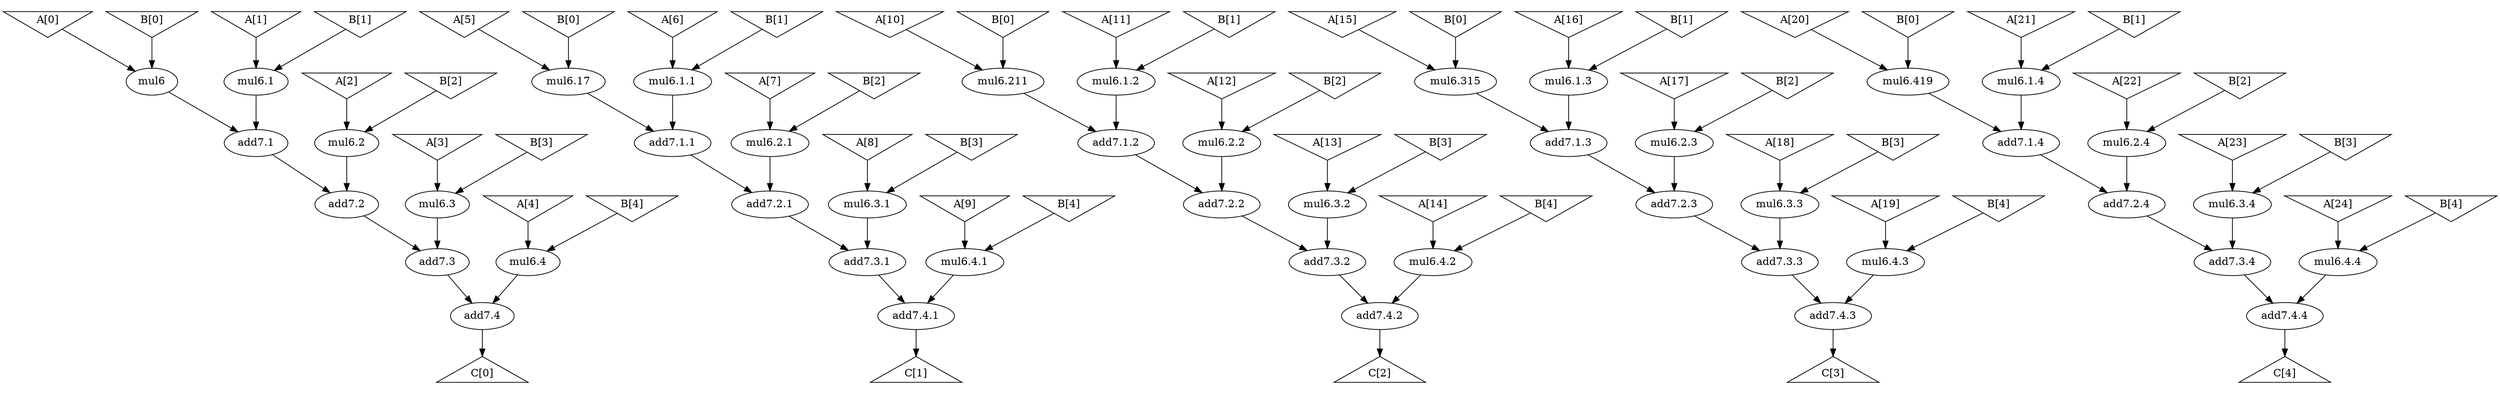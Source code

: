 digraph G {
0[label="A[0]";shape=invtriangle];
1[label="B[0]";shape=invtriangle];
2[label="mul6";shape=ellipse];
3[label="A[1]";shape=invtriangle];
4[label="B[1]";shape=invtriangle];
5[label="mul6.1";shape=ellipse];
6[label="add7.1";shape=ellipse];
7[label="A[2]";shape=invtriangle];
8[label="B[2]";shape=invtriangle];
9[label="mul6.2";shape=ellipse];
10[label="add7.2";shape=ellipse];
11[label="A[3]";shape=invtriangle];
12[label="B[3]";shape=invtriangle];
13[label="mul6.3";shape=ellipse];
14[label="add7.3";shape=ellipse];
15[label="A[4]";shape=invtriangle];
16[label="B[4]";shape=invtriangle];
17[label="mul6.4";shape=ellipse];
18[label="add7.4";shape=ellipse];
19[label="C[0]";shape=triangle];
20[label="A[5]";shape=invtriangle];
21[label="B[0]";shape=invtriangle];
22[label="mul6.17";shape=ellipse];
23[label="A[6]";shape=invtriangle];
24[label="B[1]";shape=invtriangle];
25[label="mul6.1.1";shape=ellipse];
26[label="add7.1.1";shape=ellipse];
27[label="A[7]";shape=invtriangle];
28[label="B[2]";shape=invtriangle];
29[label="mul6.2.1";shape=ellipse];
30[label="add7.2.1";shape=ellipse];
31[label="A[8]";shape=invtriangle];
32[label="B[3]";shape=invtriangle];
33[label="mul6.3.1";shape=ellipse];
34[label="add7.3.1";shape=ellipse];
35[label="A[9]";shape=invtriangle];
36[label="B[4]";shape=invtriangle];
37[label="mul6.4.1";shape=ellipse];
38[label="add7.4.1";shape=ellipse];
39[label="C[1]";shape=triangle];
40[label="A[10]";shape=invtriangle];
41[label="B[0]";shape=invtriangle];
42[label="mul6.211";shape=ellipse];
43[label="A[11]";shape=invtriangle];
44[label="B[1]";shape=invtriangle];
45[label="mul6.1.2";shape=ellipse];
46[label="add7.1.2";shape=ellipse];
47[label="A[12]";shape=invtriangle];
48[label="B[2]";shape=invtriangle];
49[label="mul6.2.2";shape=ellipse];
50[label="add7.2.2";shape=ellipse];
51[label="A[13]";shape=invtriangle];
52[label="B[3]";shape=invtriangle];
53[label="mul6.3.2";shape=ellipse];
54[label="add7.3.2";shape=ellipse];
55[label="A[14]";shape=invtriangle];
56[label="B[4]";shape=invtriangle];
57[label="mul6.4.2";shape=ellipse];
58[label="add7.4.2";shape=ellipse];
59[label="C[2]";shape=triangle];
60[label="A[15]";shape=invtriangle];
61[label="B[0]";shape=invtriangle];
62[label="mul6.315";shape=ellipse];
63[label="A[16]";shape=invtriangle];
64[label="B[1]";shape=invtriangle];
65[label="mul6.1.3";shape=ellipse];
66[label="add7.1.3";shape=ellipse];
67[label="A[17]";shape=invtriangle];
68[label="B[2]";shape=invtriangle];
69[label="mul6.2.3";shape=ellipse];
70[label="add7.2.3";shape=ellipse];
71[label="A[18]";shape=invtriangle];
72[label="B[3]";shape=invtriangle];
73[label="mul6.3.3";shape=ellipse];
74[label="add7.3.3";shape=ellipse];
75[label="A[19]";shape=invtriangle];
76[label="B[4]";shape=invtriangle];
77[label="mul6.4.3";shape=ellipse];
78[label="add7.4.3";shape=ellipse];
79[label="C[3]";shape=triangle];
80[label="A[20]";shape=invtriangle];
81[label="B[0]";shape=invtriangle];
82[label="mul6.419";shape=ellipse];
83[label="A[21]";shape=invtriangle];
84[label="B[1]";shape=invtriangle];
85[label="mul6.1.4";shape=ellipse];
86[label="add7.1.4";shape=ellipse];
87[label="A[22]";shape=invtriangle];
88[label="B[2]";shape=invtriangle];
89[label="mul6.2.4";shape=ellipse];
90[label="add7.2.4";shape=ellipse];
91[label="A[23]";shape=invtriangle];
92[label="B[3]";shape=invtriangle];
93[label="mul6.3.4";shape=ellipse];
94[label="add7.3.4";shape=ellipse];
95[label="A[24]";shape=invtriangle];
96[label="B[4]";shape=invtriangle];
97[label="mul6.4.4";shape=ellipse];
98[label="add7.4.4";shape=ellipse];
99[label="C[4]";shape=triangle];
0->2 ;
1->2 ;
3->5 ;
4->5 ;
2->6 ;
5->6 ;
7->9 ;
8->9 ;
6->10 ;
9->10 ;
11->13 ;
12->13 ;
10->14 ;
13->14 ;
15->17 ;
16->17 ;
14->18 ;
17->18 ;
18->19 ;
20->22 ;
21->22 ;
23->25 ;
24->25 ;
22->26 ;
25->26 ;
27->29 ;
28->29 ;
26->30 ;
29->30 ;
31->33 ;
32->33 ;
30->34 ;
33->34 ;
35->37 ;
36->37 ;
34->38 ;
37->38 ;
38->39 ;
40->42 ;
41->42 ;
43->45 ;
44->45 ;
42->46 ;
45->46 ;
47->49 ;
48->49 ;
46->50 ;
49->50 ;
51->53 ;
52->53 ;
50->54 ;
53->54 ;
55->57 ;
56->57 ;
54->58 ;
57->58 ;
58->59 ;
60->62 ;
61->62 ;
63->65 ;
64->65 ;
62->66 ;
65->66 ;
67->69 ;
68->69 ;
66->70 ;
69->70 ;
71->73 ;
72->73 ;
70->74 ;
73->74 ;
75->77 ;
76->77 ;
74->78 ;
77->78 ;
78->79 ;
80->82 ;
81->82 ;
83->85 ;
84->85 ;
82->86 ;
85->86 ;
87->89 ;
88->89 ;
86->90 ;
89->90 ;
91->93 ;
92->93 ;
90->94 ;
93->94 ;
95->97 ;
96->97 ;
94->98 ;
97->98 ;
98->99 ;
}
